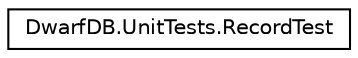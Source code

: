 digraph "Graphical Class Hierarchy"
{
  edge [fontname="Helvetica",fontsize="10",labelfontname="Helvetica",labelfontsize="10"];
  node [fontname="Helvetica",fontsize="10",shape=record];
  rankdir="LR";
  Node1 [label="DwarfDB.UnitTests.RecordTest",height=0.2,width=0.4,color="black", fillcolor="white", style="filled",URL="$class_dwarf_d_b_1_1_unit_tests_1_1_record_test.html"];
}
